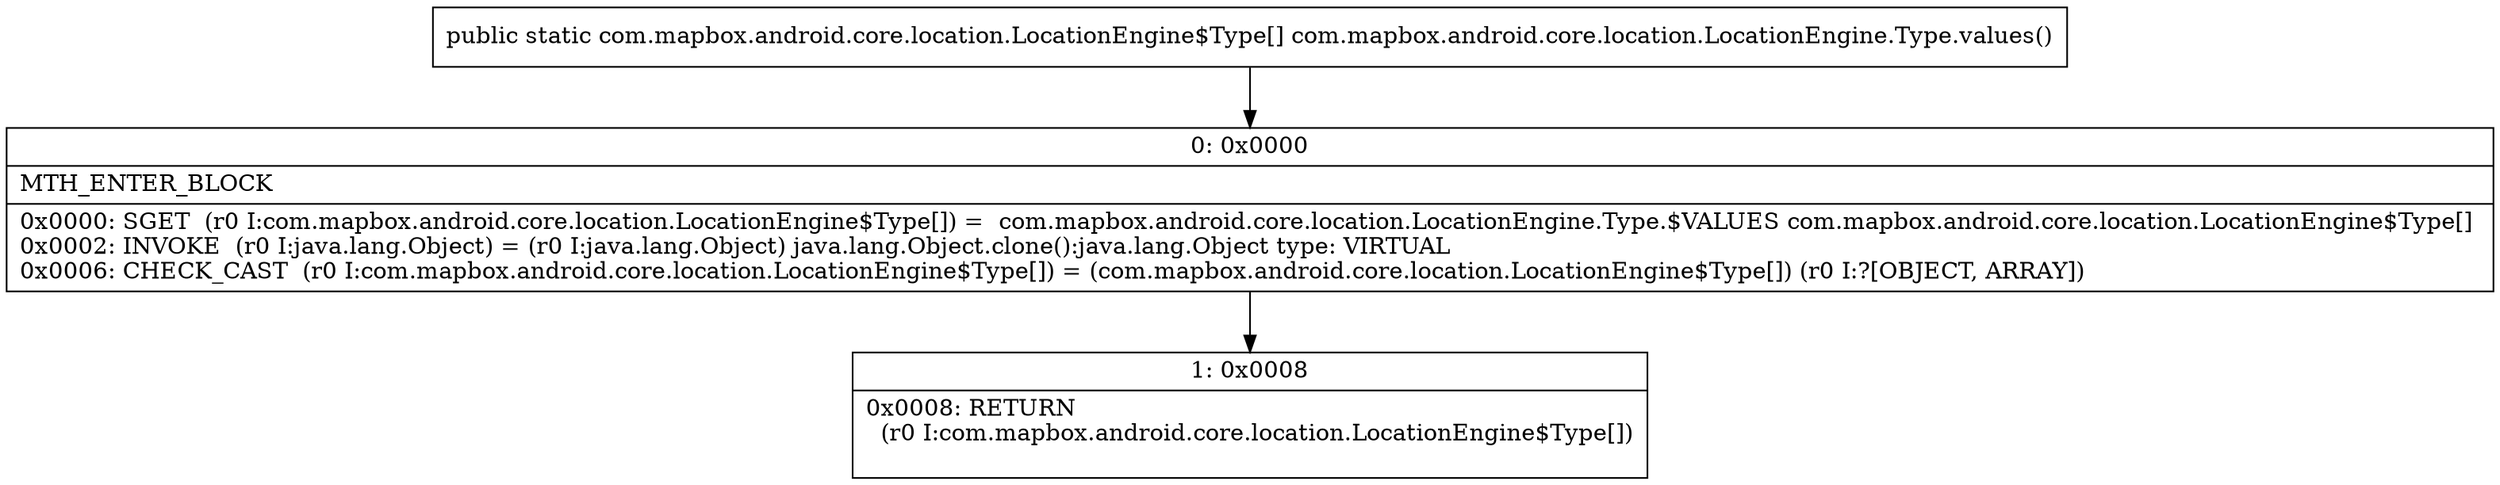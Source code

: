 digraph "CFG forcom.mapbox.android.core.location.LocationEngine.Type.values()[Lcom\/mapbox\/android\/core\/location\/LocationEngine$Type;" {
Node_0 [shape=record,label="{0\:\ 0x0000|MTH_ENTER_BLOCK\l|0x0000: SGET  (r0 I:com.mapbox.android.core.location.LocationEngine$Type[]) =  com.mapbox.android.core.location.LocationEngine.Type.$VALUES com.mapbox.android.core.location.LocationEngine$Type[] \l0x0002: INVOKE  (r0 I:java.lang.Object) = (r0 I:java.lang.Object) java.lang.Object.clone():java.lang.Object type: VIRTUAL \l0x0006: CHECK_CAST  (r0 I:com.mapbox.android.core.location.LocationEngine$Type[]) = (com.mapbox.android.core.location.LocationEngine$Type[]) (r0 I:?[OBJECT, ARRAY]) \l}"];
Node_1 [shape=record,label="{1\:\ 0x0008|0x0008: RETURN  \l  (r0 I:com.mapbox.android.core.location.LocationEngine$Type[])\l \l}"];
MethodNode[shape=record,label="{public static com.mapbox.android.core.location.LocationEngine$Type[] com.mapbox.android.core.location.LocationEngine.Type.values() }"];
MethodNode -> Node_0;
Node_0 -> Node_1;
}

